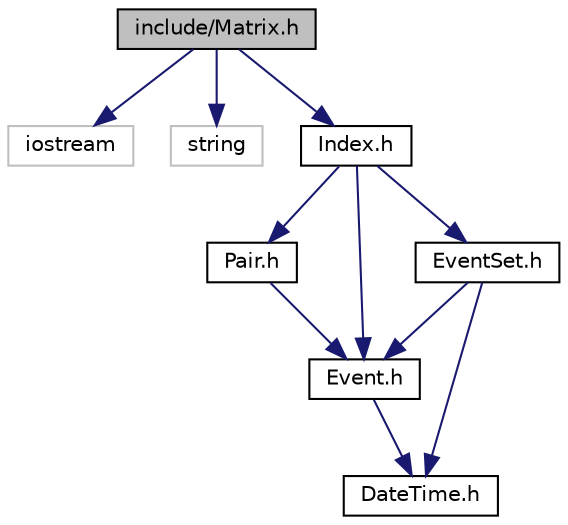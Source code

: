 digraph "include/Matrix.h"
{
 // LATEX_PDF_SIZE
  edge [fontname="Helvetica",fontsize="10",labelfontname="Helvetica",labelfontsize="10"];
  node [fontname="Helvetica",fontsize="10",shape=record];
  Node1 [label="include/Matrix.h",height=0.2,width=0.4,color="black", fillcolor="grey75", style="filled", fontcolor="black",tooltip=" "];
  Node1 -> Node2 [color="midnightblue",fontsize="10",style="solid"];
  Node2 [label="iostream",height=0.2,width=0.4,color="grey75", fillcolor="white", style="filled",tooltip=" "];
  Node1 -> Node3 [color="midnightblue",fontsize="10",style="solid"];
  Node3 [label="string",height=0.2,width=0.4,color="grey75", fillcolor="white", style="filled",tooltip=" "];
  Node1 -> Node4 [color="midnightblue",fontsize="10",style="solid"];
  Node4 [label="Index.h",height=0.2,width=0.4,color="black", fillcolor="white", style="filled",URL="$Index_8h_source.html",tooltip=" "];
  Node4 -> Node5 [color="midnightblue",fontsize="10",style="solid"];
  Node5 [label="Pair.h",height=0.2,width=0.4,color="black", fillcolor="white", style="filled",URL="$Pair_8h_source.html",tooltip=" "];
  Node5 -> Node6 [color="midnightblue",fontsize="10",style="solid"];
  Node6 [label="Event.h",height=0.2,width=0.4,color="black", fillcolor="white", style="filled",URL="$Event_8h.html",tooltip=" "];
  Node6 -> Node7 [color="midnightblue",fontsize="10",style="solid"];
  Node7 [label="DateTime.h",height=0.2,width=0.4,color="black", fillcolor="white", style="filled",URL="$DateTime_8h.html",tooltip=" "];
  Node4 -> Node6 [color="midnightblue",fontsize="10",style="solid"];
  Node4 -> Node8 [color="midnightblue",fontsize="10",style="solid"];
  Node8 [label="EventSet.h",height=0.2,width=0.4,color="black", fillcolor="white", style="filled",URL="$EventSet_8h.html",tooltip=" "];
  Node8 -> Node7 [color="midnightblue",fontsize="10",style="solid"];
  Node8 -> Node6 [color="midnightblue",fontsize="10",style="solid"];
}
